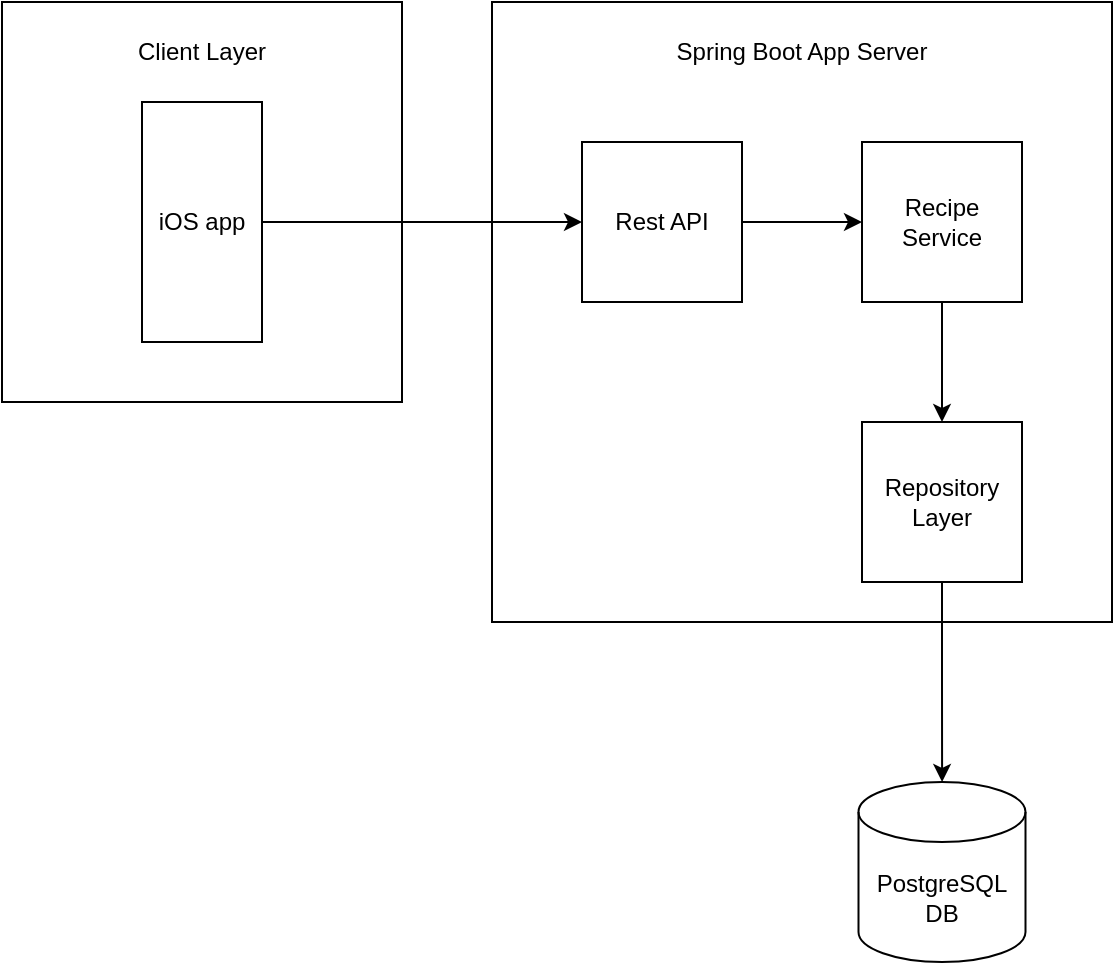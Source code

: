 <mxfile version="28.1.0" pages="2">
  <diagram name="System Diagram" id="DEjAkvfVBnrq21iUWTod">
    <mxGraphModel dx="1186" dy="588" grid="1" gridSize="10" guides="1" tooltips="1" connect="1" arrows="1" fold="1" page="1" pageScale="1" pageWidth="850" pageHeight="1100" math="0" shadow="0">
      <root>
        <mxCell id="0" />
        <mxCell id="1" parent="0" />
        <mxCell id="SlA5vQETYR5UFXLKFYL_-18" value="" style="whiteSpace=wrap;html=1;aspect=fixed;" parent="1" vertex="1">
          <mxGeometry x="120" y="140" width="200" height="200" as="geometry" />
        </mxCell>
        <mxCell id="SlA5vQETYR5UFXLKFYL_-10" value="" style="whiteSpace=wrap;html=1;aspect=fixed;" parent="1" vertex="1">
          <mxGeometry x="365" y="140" width="310" height="310" as="geometry" />
        </mxCell>
        <mxCell id="SlA5vQETYR5UFXLKFYL_-14" value="" style="edgeStyle=orthogonalEdgeStyle;rounded=0;orthogonalLoop=1;jettySize=auto;html=1;" parent="1" source="SlA5vQETYR5UFXLKFYL_-1" target="SlA5vQETYR5UFXLKFYL_-13" edge="1">
          <mxGeometry relative="1" as="geometry" />
        </mxCell>
        <mxCell id="SlA5vQETYR5UFXLKFYL_-1" value="Recipe Service" style="whiteSpace=wrap;html=1;aspect=fixed;" parent="1" vertex="1">
          <mxGeometry x="550" y="210" width="80" height="80" as="geometry" />
        </mxCell>
        <mxCell id="SlA5vQETYR5UFXLKFYL_-5" value="" style="edgeStyle=orthogonalEdgeStyle;rounded=0;orthogonalLoop=1;jettySize=auto;html=1;" parent="1" source="SlA5vQETYR5UFXLKFYL_-2" target="SlA5vQETYR5UFXLKFYL_-1" edge="1">
          <mxGeometry relative="1" as="geometry" />
        </mxCell>
        <mxCell id="SlA5vQETYR5UFXLKFYL_-2" value="Rest API" style="whiteSpace=wrap;html=1;aspect=fixed;" parent="1" vertex="1">
          <mxGeometry x="410" y="210" width="80" height="80" as="geometry" />
        </mxCell>
        <mxCell id="SlA5vQETYR5UFXLKFYL_-4" value="" style="edgeStyle=orthogonalEdgeStyle;rounded=0;orthogonalLoop=1;jettySize=auto;html=1;" parent="1" source="SlA5vQETYR5UFXLKFYL_-3" target="SlA5vQETYR5UFXLKFYL_-2" edge="1">
          <mxGeometry relative="1" as="geometry" />
        </mxCell>
        <mxCell id="SlA5vQETYR5UFXLKFYL_-3" value="iOS app" style="rounded=0;whiteSpace=wrap;html=1;direction=south;" parent="1" vertex="1">
          <mxGeometry x="190" y="190" width="60" height="120" as="geometry" />
        </mxCell>
        <mxCell id="SlA5vQETYR5UFXLKFYL_-6" value="&lt;div&gt;PostgreSQL DB&lt;/div&gt;" style="shape=cylinder3;whiteSpace=wrap;html=1;boundedLbl=1;backgroundOutline=1;size=15;" parent="1" vertex="1">
          <mxGeometry x="548.25" y="530" width="83.5" height="90" as="geometry" />
        </mxCell>
        <mxCell id="SlA5vQETYR5UFXLKFYL_-11" value="Spring Boot App Server" style="text;html=1;align=center;verticalAlign=middle;whiteSpace=wrap;rounded=0;" parent="1" vertex="1">
          <mxGeometry x="425" y="150" width="190" height="30" as="geometry" />
        </mxCell>
        <mxCell id="SlA5vQETYR5UFXLKFYL_-15" value="" style="edgeStyle=orthogonalEdgeStyle;rounded=0;orthogonalLoop=1;jettySize=auto;html=1;" parent="1" source="SlA5vQETYR5UFXLKFYL_-13" target="SlA5vQETYR5UFXLKFYL_-6" edge="1">
          <mxGeometry relative="1" as="geometry" />
        </mxCell>
        <mxCell id="SlA5vQETYR5UFXLKFYL_-13" value="Repository Layer" style="whiteSpace=wrap;html=1;aspect=fixed;" parent="1" vertex="1">
          <mxGeometry x="550" y="350" width="80" height="80" as="geometry" />
        </mxCell>
        <mxCell id="SlA5vQETYR5UFXLKFYL_-19" value="Client Layer" style="text;html=1;align=center;verticalAlign=middle;whiteSpace=wrap;rounded=0;" parent="1" vertex="1">
          <mxGeometry x="170" y="150" width="100" height="30" as="geometry" />
        </mxCell>
      </root>
    </mxGraphModel>
  </diagram>
  <diagram id="b5ONdzx3Uing5MFMZkSn" name="Database Design">
    <mxGraphModel dx="1186" dy="588" grid="1" gridSize="10" guides="1" tooltips="1" connect="1" arrows="1" fold="1" page="1" pageScale="1" pageWidth="850" pageHeight="1100" math="0" shadow="0">
      <root>
        <mxCell id="0" />
        <mxCell id="1" parent="0" />
        <mxCell id="-mQncDa5ODi3Vl3V2eNh-74" value="recipe_ingredients" style="shape=table;startSize=30;container=1;collapsible=1;childLayout=tableLayout;fixedRows=1;rowLines=0;fontStyle=1;align=center;resizeLast=1;html=1;whiteSpace=wrap;" vertex="1" parent="1">
          <mxGeometry x="400" y="110" width="180" height="180" as="geometry" />
        </mxCell>
        <mxCell id="-mQncDa5ODi3Vl3V2eNh-75" value="" style="shape=tableRow;horizontal=0;startSize=0;swimlaneHead=0;swimlaneBody=0;fillColor=none;collapsible=0;dropTarget=0;points=[[0,0.5],[1,0.5]];portConstraint=eastwest;top=0;left=0;right=0;bottom=0;html=1;" vertex="1" parent="-mQncDa5ODi3Vl3V2eNh-74">
          <mxGeometry y="30" width="180" height="30" as="geometry" />
        </mxCell>
        <mxCell id="-mQncDa5ODi3Vl3V2eNh-76" value="PK,FK" style="shape=partialRectangle;connectable=0;fillColor=none;top=0;left=0;bottom=0;right=0;fontStyle=1;overflow=hidden;html=1;whiteSpace=wrap;" vertex="1" parent="-mQncDa5ODi3Vl3V2eNh-75">
          <mxGeometry width="60" height="30" as="geometry">
            <mxRectangle width="60" height="30" as="alternateBounds" />
          </mxGeometry>
        </mxCell>
        <mxCell id="-mQncDa5ODi3Vl3V2eNh-77" value="recipe_id" style="shape=partialRectangle;connectable=0;fillColor=none;top=0;left=0;bottom=0;right=0;align=left;spacingLeft=6;fontStyle=5;overflow=hidden;html=1;whiteSpace=wrap;" vertex="1" parent="-mQncDa5ODi3Vl3V2eNh-75">
          <mxGeometry x="60" width="120" height="30" as="geometry">
            <mxRectangle width="120" height="30" as="alternateBounds" />
          </mxGeometry>
        </mxCell>
        <mxCell id="-mQncDa5ODi3Vl3V2eNh-78" value="" style="shape=tableRow;horizontal=0;startSize=0;swimlaneHead=0;swimlaneBody=0;fillColor=none;collapsible=0;dropTarget=0;points=[[0,0.5],[1,0.5]];portConstraint=eastwest;top=0;left=0;right=0;bottom=1;html=1;" vertex="1" parent="-mQncDa5ODi3Vl3V2eNh-74">
          <mxGeometry y="60" width="180" height="30" as="geometry" />
        </mxCell>
        <mxCell id="-mQncDa5ODi3Vl3V2eNh-79" value="PK" style="shape=partialRectangle;connectable=0;fillColor=none;top=0;left=0;bottom=0;right=0;fontStyle=1;overflow=hidden;html=1;whiteSpace=wrap;" vertex="1" parent="-mQncDa5ODi3Vl3V2eNh-78">
          <mxGeometry width="60" height="30" as="geometry">
            <mxRectangle width="60" height="30" as="alternateBounds" />
          </mxGeometry>
        </mxCell>
        <mxCell id="-mQncDa5ODi3Vl3V2eNh-80" value="order_index" style="shape=partialRectangle;connectable=0;fillColor=none;top=0;left=0;bottom=0;right=0;align=left;spacingLeft=6;fontStyle=5;overflow=hidden;html=1;whiteSpace=wrap;" vertex="1" parent="-mQncDa5ODi3Vl3V2eNh-78">
          <mxGeometry x="60" width="120" height="30" as="geometry">
            <mxRectangle width="120" height="30" as="alternateBounds" />
          </mxGeometry>
        </mxCell>
        <mxCell id="-mQncDa5ODi3Vl3V2eNh-81" value="" style="shape=tableRow;horizontal=0;startSize=0;swimlaneHead=0;swimlaneBody=0;fillColor=none;collapsible=0;dropTarget=0;points=[[0,0.5],[1,0.5]];portConstraint=eastwest;top=0;left=0;right=0;bottom=0;html=1;" vertex="1" parent="-mQncDa5ODi3Vl3V2eNh-74">
          <mxGeometry y="90" width="180" height="30" as="geometry" />
        </mxCell>
        <mxCell id="-mQncDa5ODi3Vl3V2eNh-82" value="" style="shape=partialRectangle;connectable=0;fillColor=none;top=0;left=0;bottom=0;right=0;editable=1;overflow=hidden;html=1;whiteSpace=wrap;" vertex="1" parent="-mQncDa5ODi3Vl3V2eNh-81">
          <mxGeometry width="60" height="30" as="geometry">
            <mxRectangle width="60" height="30" as="alternateBounds" />
          </mxGeometry>
        </mxCell>
        <mxCell id="-mQncDa5ODi3Vl3V2eNh-83" value="quantity" style="shape=partialRectangle;connectable=0;fillColor=none;top=0;left=0;bottom=0;right=0;align=left;spacingLeft=6;overflow=hidden;html=1;whiteSpace=wrap;" vertex="1" parent="-mQncDa5ODi3Vl3V2eNh-81">
          <mxGeometry x="60" width="120" height="30" as="geometry">
            <mxRectangle width="120" height="30" as="alternateBounds" />
          </mxGeometry>
        </mxCell>
        <mxCell id="-mQncDa5ODi3Vl3V2eNh-84" value="" style="shape=tableRow;horizontal=0;startSize=0;swimlaneHead=0;swimlaneBody=0;fillColor=none;collapsible=0;dropTarget=0;points=[[0,0.5],[1,0.5]];portConstraint=eastwest;top=0;left=0;right=0;bottom=0;html=1;" vertex="1" parent="-mQncDa5ODi3Vl3V2eNh-74">
          <mxGeometry y="120" width="180" height="30" as="geometry" />
        </mxCell>
        <mxCell id="-mQncDa5ODi3Vl3V2eNh-85" value="" style="shape=partialRectangle;connectable=0;fillColor=none;top=0;left=0;bottom=0;right=0;editable=1;overflow=hidden;html=1;whiteSpace=wrap;" vertex="1" parent="-mQncDa5ODi3Vl3V2eNh-84">
          <mxGeometry width="60" height="30" as="geometry">
            <mxRectangle width="60" height="30" as="alternateBounds" />
          </mxGeometry>
        </mxCell>
        <mxCell id="-mQncDa5ODi3Vl3V2eNh-86" value="unit" style="shape=partialRectangle;connectable=0;fillColor=none;top=0;left=0;bottom=0;right=0;align=left;spacingLeft=6;overflow=hidden;html=1;whiteSpace=wrap;" vertex="1" parent="-mQncDa5ODi3Vl3V2eNh-84">
          <mxGeometry x="60" width="120" height="30" as="geometry">
            <mxRectangle width="120" height="30" as="alternateBounds" />
          </mxGeometry>
        </mxCell>
        <mxCell id="-mQncDa5ODi3Vl3V2eNh-87" style="shape=tableRow;horizontal=0;startSize=0;swimlaneHead=0;swimlaneBody=0;fillColor=none;collapsible=0;dropTarget=0;points=[[0,0.5],[1,0.5]];portConstraint=eastwest;top=0;left=0;right=0;bottom=0;html=1;" vertex="1" parent="-mQncDa5ODi3Vl3V2eNh-74">
          <mxGeometry y="150" width="180" height="30" as="geometry" />
        </mxCell>
        <mxCell id="-mQncDa5ODi3Vl3V2eNh-88" style="shape=partialRectangle;connectable=0;fillColor=none;top=0;left=0;bottom=0;right=0;editable=1;overflow=hidden;html=1;whiteSpace=wrap;" vertex="1" parent="-mQncDa5ODi3Vl3V2eNh-87">
          <mxGeometry width="60" height="30" as="geometry">
            <mxRectangle width="60" height="30" as="alternateBounds" />
          </mxGeometry>
        </mxCell>
        <mxCell id="-mQncDa5ODi3Vl3V2eNh-89" value="ingredient" style="shape=partialRectangle;connectable=0;fillColor=none;top=0;left=0;bottom=0;right=0;align=left;spacingLeft=6;overflow=hidden;html=1;whiteSpace=wrap;" vertex="1" parent="-mQncDa5ODi3Vl3V2eNh-87">
          <mxGeometry x="60" width="120" height="30" as="geometry">
            <mxRectangle width="120" height="30" as="alternateBounds" />
          </mxGeometry>
        </mxCell>
        <mxCell id="-mQncDa5ODi3Vl3V2eNh-105" value="recipe_instructions" style="shape=table;startSize=30;container=1;collapsible=1;childLayout=tableLayout;fixedRows=1;rowLines=0;fontStyle=1;align=center;resizeLast=1;html=1;whiteSpace=wrap;" vertex="1" parent="1">
          <mxGeometry x="400" y="360" width="180" height="120" as="geometry" />
        </mxCell>
        <mxCell id="-mQncDa5ODi3Vl3V2eNh-106" value="" style="shape=tableRow;horizontal=0;startSize=0;swimlaneHead=0;swimlaneBody=0;fillColor=none;collapsible=0;dropTarget=0;points=[[0,0.5],[1,0.5]];portConstraint=eastwest;top=0;left=0;right=0;bottom=0;html=1;" vertex="1" parent="-mQncDa5ODi3Vl3V2eNh-105">
          <mxGeometry y="30" width="180" height="30" as="geometry" />
        </mxCell>
        <mxCell id="-mQncDa5ODi3Vl3V2eNh-107" value="PK,FK" style="shape=partialRectangle;connectable=0;fillColor=none;top=0;left=0;bottom=0;right=0;fontStyle=1;overflow=hidden;html=1;whiteSpace=wrap;" vertex="1" parent="-mQncDa5ODi3Vl3V2eNh-106">
          <mxGeometry width="60" height="30" as="geometry">
            <mxRectangle width="60" height="30" as="alternateBounds" />
          </mxGeometry>
        </mxCell>
        <mxCell id="-mQncDa5ODi3Vl3V2eNh-108" value="recipe_id" style="shape=partialRectangle;connectable=0;fillColor=none;top=0;left=0;bottom=0;right=0;align=left;spacingLeft=6;fontStyle=5;overflow=hidden;html=1;whiteSpace=wrap;" vertex="1" parent="-mQncDa5ODi3Vl3V2eNh-106">
          <mxGeometry x="60" width="120" height="30" as="geometry">
            <mxRectangle width="120" height="30" as="alternateBounds" />
          </mxGeometry>
        </mxCell>
        <mxCell id="-mQncDa5ODi3Vl3V2eNh-109" value="" style="shape=tableRow;horizontal=0;startSize=0;swimlaneHead=0;swimlaneBody=0;fillColor=none;collapsible=0;dropTarget=0;points=[[0,0.5],[1,0.5]];portConstraint=eastwest;top=0;left=0;right=0;bottom=1;html=1;" vertex="1" parent="-mQncDa5ODi3Vl3V2eNh-105">
          <mxGeometry y="60" width="180" height="30" as="geometry" />
        </mxCell>
        <mxCell id="-mQncDa5ODi3Vl3V2eNh-110" value="PK" style="shape=partialRectangle;connectable=0;fillColor=none;top=0;left=0;bottom=0;right=0;fontStyle=1;overflow=hidden;html=1;whiteSpace=wrap;" vertex="1" parent="-mQncDa5ODi3Vl3V2eNh-109">
          <mxGeometry width="60" height="30" as="geometry">
            <mxRectangle width="60" height="30" as="alternateBounds" />
          </mxGeometry>
        </mxCell>
        <mxCell id="-mQncDa5ODi3Vl3V2eNh-111" value="step_order" style="shape=partialRectangle;connectable=0;fillColor=none;top=0;left=0;bottom=0;right=0;align=left;spacingLeft=6;fontStyle=5;overflow=hidden;html=1;whiteSpace=wrap;" vertex="1" parent="-mQncDa5ODi3Vl3V2eNh-109">
          <mxGeometry x="60" width="120" height="30" as="geometry">
            <mxRectangle width="120" height="30" as="alternateBounds" />
          </mxGeometry>
        </mxCell>
        <mxCell id="-mQncDa5ODi3Vl3V2eNh-112" value="" style="shape=tableRow;horizontal=0;startSize=0;swimlaneHead=0;swimlaneBody=0;fillColor=none;collapsible=0;dropTarget=0;points=[[0,0.5],[1,0.5]];portConstraint=eastwest;top=0;left=0;right=0;bottom=0;html=1;" vertex="1" parent="-mQncDa5ODi3Vl3V2eNh-105">
          <mxGeometry y="90" width="180" height="30" as="geometry" />
        </mxCell>
        <mxCell id="-mQncDa5ODi3Vl3V2eNh-113" value="" style="shape=partialRectangle;connectable=0;fillColor=none;top=0;left=0;bottom=0;right=0;editable=1;overflow=hidden;html=1;whiteSpace=wrap;" vertex="1" parent="-mQncDa5ODi3Vl3V2eNh-112">
          <mxGeometry width="60" height="30" as="geometry">
            <mxRectangle width="60" height="30" as="alternateBounds" />
          </mxGeometry>
        </mxCell>
        <mxCell id="-mQncDa5ODi3Vl3V2eNh-114" value="step_text" style="shape=partialRectangle;connectable=0;fillColor=none;top=0;left=0;bottom=0;right=0;align=left;spacingLeft=6;overflow=hidden;html=1;whiteSpace=wrap;" vertex="1" parent="-mQncDa5ODi3Vl3V2eNh-112">
          <mxGeometry x="60" width="120" height="30" as="geometry">
            <mxRectangle width="120" height="30" as="alternateBounds" />
          </mxGeometry>
        </mxCell>
        <mxCell id="-mQncDa5ODi3Vl3V2eNh-121" value="" style="edgeStyle=entityRelationEdgeStyle;fontSize=12;html=1;endArrow=ERoneToMany;rounded=0;exitX=1.008;exitY=0.1;exitDx=0;exitDy=0;exitPerimeter=0;entryX=0.014;entryY=0.067;entryDx=0;entryDy=0;entryPerimeter=0;" edge="1" parent="1" source="-mQncDa5ODi3Vl3V2eNh-1" target="-mQncDa5ODi3Vl3V2eNh-74">
          <mxGeometry width="100" height="100" relative="1" as="geometry">
            <mxPoint x="270" y="267" as="sourcePoint" />
            <mxPoint x="400" y="92" as="targetPoint" />
          </mxGeometry>
        </mxCell>
        <mxCell id="-mQncDa5ODi3Vl3V2eNh-122" value="" style="edgeStyle=entityRelationEdgeStyle;fontSize=12;html=1;endArrow=ERoneToMany;rounded=0;exitX=1.003;exitY=0.167;exitDx=0;exitDy=0;exitPerimeter=0;entryX=0.014;entryY=0.108;entryDx=0;entryDy=0;entryPerimeter=0;" edge="1" parent="1" source="-mQncDa5ODi3Vl3V2eNh-1" target="-mQncDa5ODi3Vl3V2eNh-105">
          <mxGeometry width="100" height="100" relative="1" as="geometry">
            <mxPoint x="360" y="390" as="sourcePoint" />
            <mxPoint x="460" y="290" as="targetPoint" />
          </mxGeometry>
        </mxCell>
        <mxCell id="-mQncDa5ODi3Vl3V2eNh-1" value="recipes" style="shape=table;startSize=30;container=1;collapsible=1;childLayout=tableLayout;fixedRows=1;rowLines=0;fontStyle=1;align=center;resizeLast=1;html=1;" vertex="1" parent="1">
          <mxGeometry x="110" y="290" width="180" height="90" as="geometry" />
        </mxCell>
        <mxCell id="-mQncDa5ODi3Vl3V2eNh-2" value="" style="shape=tableRow;horizontal=0;startSize=0;swimlaneHead=0;swimlaneBody=0;fillColor=none;collapsible=0;dropTarget=0;points=[[0,0.5],[1,0.5]];portConstraint=eastwest;top=0;left=0;right=0;bottom=1;" vertex="1" parent="-mQncDa5ODi3Vl3V2eNh-1">
          <mxGeometry y="30" width="180" height="30" as="geometry" />
        </mxCell>
        <mxCell id="-mQncDa5ODi3Vl3V2eNh-3" value="PK" style="shape=partialRectangle;connectable=0;fillColor=none;top=0;left=0;bottom=0;right=0;fontStyle=1;overflow=hidden;whiteSpace=wrap;html=1;" vertex="1" parent="-mQncDa5ODi3Vl3V2eNh-2">
          <mxGeometry width="30" height="30" as="geometry">
            <mxRectangle width="30" height="30" as="alternateBounds" />
          </mxGeometry>
        </mxCell>
        <mxCell id="-mQncDa5ODi3Vl3V2eNh-4" value="recipe_id" style="shape=partialRectangle;connectable=0;fillColor=none;top=0;left=0;bottom=0;right=0;align=left;spacingLeft=6;fontStyle=5;overflow=hidden;whiteSpace=wrap;html=1;" vertex="1" parent="-mQncDa5ODi3Vl3V2eNh-2">
          <mxGeometry x="30" width="150" height="30" as="geometry">
            <mxRectangle width="150" height="30" as="alternateBounds" />
          </mxGeometry>
        </mxCell>
        <mxCell id="-mQncDa5ODi3Vl3V2eNh-5" value="" style="shape=tableRow;horizontal=0;startSize=0;swimlaneHead=0;swimlaneBody=0;fillColor=none;collapsible=0;dropTarget=0;points=[[0,0.5],[1,0.5]];portConstraint=eastwest;top=0;left=0;right=0;bottom=0;" vertex="1" parent="-mQncDa5ODi3Vl3V2eNh-1">
          <mxGeometry y="60" width="180" height="30" as="geometry" />
        </mxCell>
        <mxCell id="-mQncDa5ODi3Vl3V2eNh-6" value="" style="shape=partialRectangle;connectable=0;fillColor=none;top=0;left=0;bottom=0;right=0;editable=1;overflow=hidden;whiteSpace=wrap;html=1;" vertex="1" parent="-mQncDa5ODi3Vl3V2eNh-5">
          <mxGeometry width="30" height="30" as="geometry">
            <mxRectangle width="30" height="30" as="alternateBounds" />
          </mxGeometry>
        </mxCell>
        <mxCell id="-mQncDa5ODi3Vl3V2eNh-7" value="recipe_name" style="shape=partialRectangle;connectable=0;fillColor=none;top=0;left=0;bottom=0;right=0;align=left;spacingLeft=6;overflow=hidden;whiteSpace=wrap;html=1;" vertex="1" parent="-mQncDa5ODi3Vl3V2eNh-5">
          <mxGeometry x="30" width="150" height="30" as="geometry">
            <mxRectangle width="150" height="30" as="alternateBounds" />
          </mxGeometry>
        </mxCell>
      </root>
    </mxGraphModel>
  </diagram>
</mxfile>

